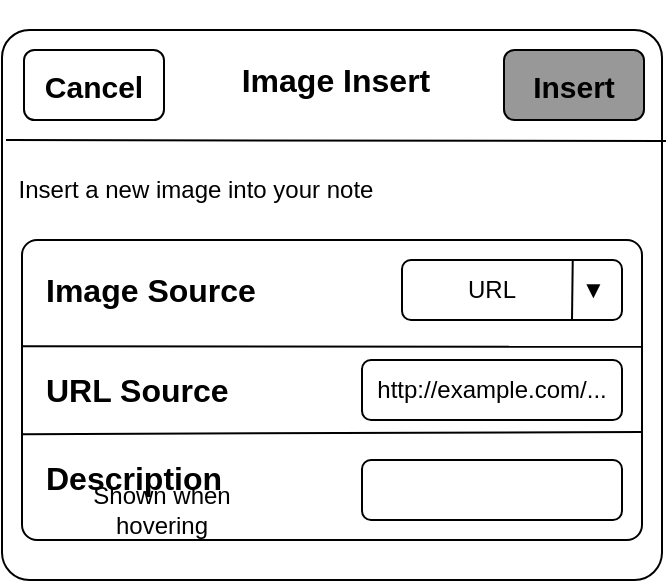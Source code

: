 <mxfile version="23.0.2" type="github">
  <diagram name="Page-1" id="uiLj8pH_HOSguKYj9cg_">
    <mxGraphModel dx="786" dy="526" grid="1" gridSize="10" guides="1" tooltips="1" connect="1" arrows="1" fold="1" page="1" pageScale="1" pageWidth="850" pageHeight="1100" math="0" shadow="0">
      <root>
        <mxCell id="0" />
        <mxCell id="1" parent="0" />
        <mxCell id="aV7_xzioC32VbGVjk3as-1" value="" style="rounded=1;whiteSpace=wrap;html=1;arcSize=5;" vertex="1" parent="1">
          <mxGeometry x="328" y="65" width="330" height="275" as="geometry" />
        </mxCell>
        <mxCell id="aV7_xzioC32VbGVjk3as-3" value="&lt;div style=&quot;font-size: 16px;&quot;&gt;&lt;font style=&quot;font-size: 16px;&quot;&gt;&lt;b style=&quot;&quot;&gt;&lt;font style=&quot;font-size: 16px;&quot;&gt;Image Insert&lt;br&gt;&lt;/font&gt;&lt;/b&gt;&lt;/font&gt;&lt;/div&gt;" style="text;html=1;strokeColor=none;fillColor=none;align=center;verticalAlign=middle;whiteSpace=wrap;rounded=0;" vertex="1" parent="1">
          <mxGeometry x="420" y="50" width="150" height="80" as="geometry" />
        </mxCell>
        <mxCell id="aV7_xzioC32VbGVjk3as-4" value="&lt;font size=&quot;1&quot;&gt;&lt;b&gt;&lt;font style=&quot;font-size: 15px;&quot;&gt;Insert&lt;/font&gt;&lt;/b&gt;&lt;/font&gt;" style="rounded=1;whiteSpace=wrap;html=1;fillColor=#999898;" vertex="1" parent="1">
          <mxGeometry x="579" y="75" width="70" height="35" as="geometry" />
        </mxCell>
        <mxCell id="aV7_xzioC32VbGVjk3as-7" value="&lt;font size=&quot;1&quot;&gt;&lt;b&gt;&lt;font style=&quot;font-size: 15px;&quot;&gt;Cancel&lt;/font&gt;&lt;/b&gt;&lt;/font&gt;" style="rounded=1;whiteSpace=wrap;html=1;" vertex="1" parent="1">
          <mxGeometry x="339" y="75" width="70" height="35" as="geometry" />
        </mxCell>
        <mxCell id="aV7_xzioC32VbGVjk3as-10" value="" style="endArrow=none;html=1;rounded=0;" edge="1" parent="1">
          <mxGeometry width="50" height="50" relative="1" as="geometry">
            <mxPoint x="330" y="120" as="sourcePoint" />
            <mxPoint x="660" y="120.5" as="targetPoint" />
          </mxGeometry>
        </mxCell>
        <mxCell id="aV7_xzioC32VbGVjk3as-11" value="Insert a new image into your note" style="text;html=1;strokeColor=none;fillColor=none;align=center;verticalAlign=middle;whiteSpace=wrap;rounded=0;" vertex="1" parent="1">
          <mxGeometry x="335" y="130" width="180" height="30" as="geometry" />
        </mxCell>
        <mxCell id="aV7_xzioC32VbGVjk3as-12" value="" style="rounded=1;whiteSpace=wrap;html=1;arcSize=5;" vertex="1" parent="1">
          <mxGeometry x="338" y="170" width="310" height="150" as="geometry" />
        </mxCell>
        <mxCell id="aV7_xzioC32VbGVjk3as-14" value="&lt;div align=&quot;left&quot;&gt;&lt;b&gt;&lt;font style=&quot;font-size: 16px;&quot;&gt;Image Source&lt;/font&gt;&lt;/b&gt;&lt;/div&gt;" style="text;html=1;strokeColor=none;fillColor=none;align=left;verticalAlign=middle;whiteSpace=wrap;rounded=0;" vertex="1" parent="1">
          <mxGeometry x="348" y="180" width="120" height="30" as="geometry" />
        </mxCell>
        <mxCell id="aV7_xzioC32VbGVjk3as-15" value="&lt;font style=&quot;font-size: 12px;&quot;&gt;URL&lt;/font&gt;&lt;b&gt;&amp;nbsp;&amp;nbsp;&amp;nbsp;&amp;nbsp;&amp;nbsp;&amp;nbsp; &lt;/b&gt;" style="rounded=1;whiteSpace=wrap;html=1;" vertex="1" parent="1">
          <mxGeometry x="528" y="180" width="110" height="30" as="geometry" />
        </mxCell>
        <mxCell id="aV7_xzioC32VbGVjk3as-16" value="" style="endArrow=none;html=1;rounded=0;entryX=0.776;entryY=0.017;entryDx=0;entryDy=0;entryPerimeter=0;" edge="1" parent="1" target="aV7_xzioC32VbGVjk3as-15">
          <mxGeometry width="50" height="50" relative="1" as="geometry">
            <mxPoint x="613" y="210" as="sourcePoint" />
            <mxPoint x="612.76" y="175.72" as="targetPoint" />
          </mxGeometry>
        </mxCell>
        <mxCell id="aV7_xzioC32VbGVjk3as-17" value="&amp;nbsp;&lt;b&gt;▼&lt;/b&gt;" style="text;html=1;strokeColor=none;fillColor=none;align=center;verticalAlign=middle;whiteSpace=wrap;rounded=0;" vertex="1" parent="1">
          <mxGeometry x="607" y="185" width="30" height="20" as="geometry" />
        </mxCell>
        <mxCell id="aV7_xzioC32VbGVjk3as-20" value="&lt;div align=&quot;left&quot;&gt;&lt;font style=&quot;font-size: 16px;&quot;&gt;&lt;b&gt;URL Source&lt;/b&gt;&lt;/font&gt;&lt;br&gt;&lt;/div&gt;" style="text;html=1;strokeColor=none;fillColor=none;align=left;verticalAlign=middle;whiteSpace=wrap;rounded=0;" vertex="1" parent="1">
          <mxGeometry x="348" y="230" width="120" height="30" as="geometry" />
        </mxCell>
        <mxCell id="aV7_xzioC32VbGVjk3as-21" value="http://example.com/..." style="rounded=1;whiteSpace=wrap;html=1;" vertex="1" parent="1">
          <mxGeometry x="508" y="230" width="130" height="30" as="geometry" />
        </mxCell>
        <mxCell id="aV7_xzioC32VbGVjk3as-23" value="" style="endArrow=none;html=1;rounded=0;exitX=0.008;exitY=0.209;exitDx=0;exitDy=0;exitPerimeter=0;entryX=0.999;entryY=0.356;entryDx=0;entryDy=0;entryPerimeter=0;" edge="1" parent="1" target="aV7_xzioC32VbGVjk3as-12">
          <mxGeometry width="50" height="50" relative="1" as="geometry">
            <mxPoint x="338.48" y="223.07" as="sourcePoint" />
            <mxPoint x="650" y="223" as="targetPoint" />
          </mxGeometry>
        </mxCell>
        <mxCell id="aV7_xzioC32VbGVjk3as-24" value="&lt;b&gt;&lt;font style=&quot;font-size: 16px;&quot;&gt;Description&lt;/font&gt;&lt;/b&gt;" style="text;html=1;strokeColor=none;fillColor=none;align=left;verticalAlign=middle;whiteSpace=wrap;rounded=0;" vertex="1" parent="1">
          <mxGeometry x="348" y="274" width="120" height="30" as="geometry" />
        </mxCell>
        <mxCell id="aV7_xzioC32VbGVjk3as-25" value="" style="rounded=1;whiteSpace=wrap;html=1;" vertex="1" parent="1">
          <mxGeometry x="508" y="280" width="130" height="30" as="geometry" />
        </mxCell>
        <mxCell id="aV7_xzioC32VbGVjk3as-26" value="" style="endArrow=none;html=1;rounded=0;entryX=1;entryY=0.224;entryDx=0;entryDy=0;entryPerimeter=0;exitX=0.008;exitY=0.209;exitDx=0;exitDy=0;exitPerimeter=0;" edge="1" parent="1">
          <mxGeometry width="50" height="50" relative="1" as="geometry">
            <mxPoint x="338.48" y="267.07" as="sourcePoint" />
            <mxPoint x="648" y="266" as="targetPoint" />
          </mxGeometry>
        </mxCell>
        <mxCell id="aV7_xzioC32VbGVjk3as-27" value="Shown when hovering" style="text;html=1;strokeColor=none;fillColor=none;align=center;verticalAlign=middle;whiteSpace=wrap;rounded=0;" vertex="1" parent="1">
          <mxGeometry x="348" y="290" width="120" height="30" as="geometry" />
        </mxCell>
      </root>
    </mxGraphModel>
  </diagram>
</mxfile>
